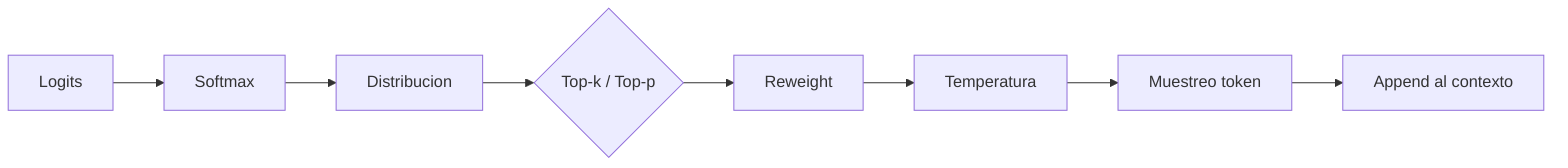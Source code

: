 flowchart LR
  A[Logits] --> B[Softmax]
  B --> C[Distribucion]
  C --> D{Top-k / Top-p}
  D --> E[Reweight]
  E --> F[Temperatura]
  F --> G[Muestreo token]
  G --> H[Append al contexto]
